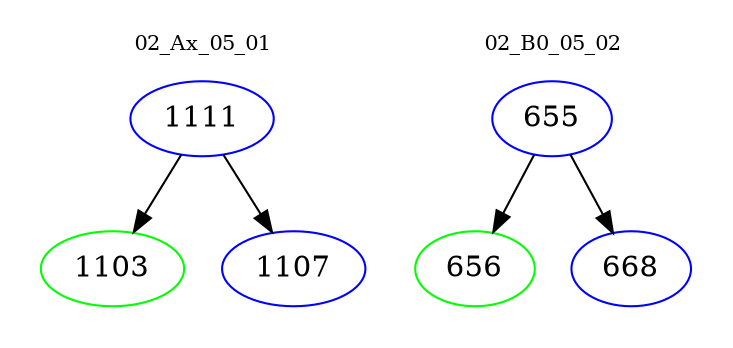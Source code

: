 digraph{
subgraph cluster_0 {
color = white
label = "02_Ax_05_01";
fontsize=10;
T0_1111 [label="1111", color="blue"]
T0_1111 -> T0_1103 [color="black"]
T0_1103 [label="1103", color="green"]
T0_1111 -> T0_1107 [color="black"]
T0_1107 [label="1107", color="blue"]
}
subgraph cluster_1 {
color = white
label = "02_B0_05_02";
fontsize=10;
T1_655 [label="655", color="blue"]
T1_655 -> T1_656 [color="black"]
T1_656 [label="656", color="green"]
T1_655 -> T1_668 [color="black"]
T1_668 [label="668", color="blue"]
}
}
